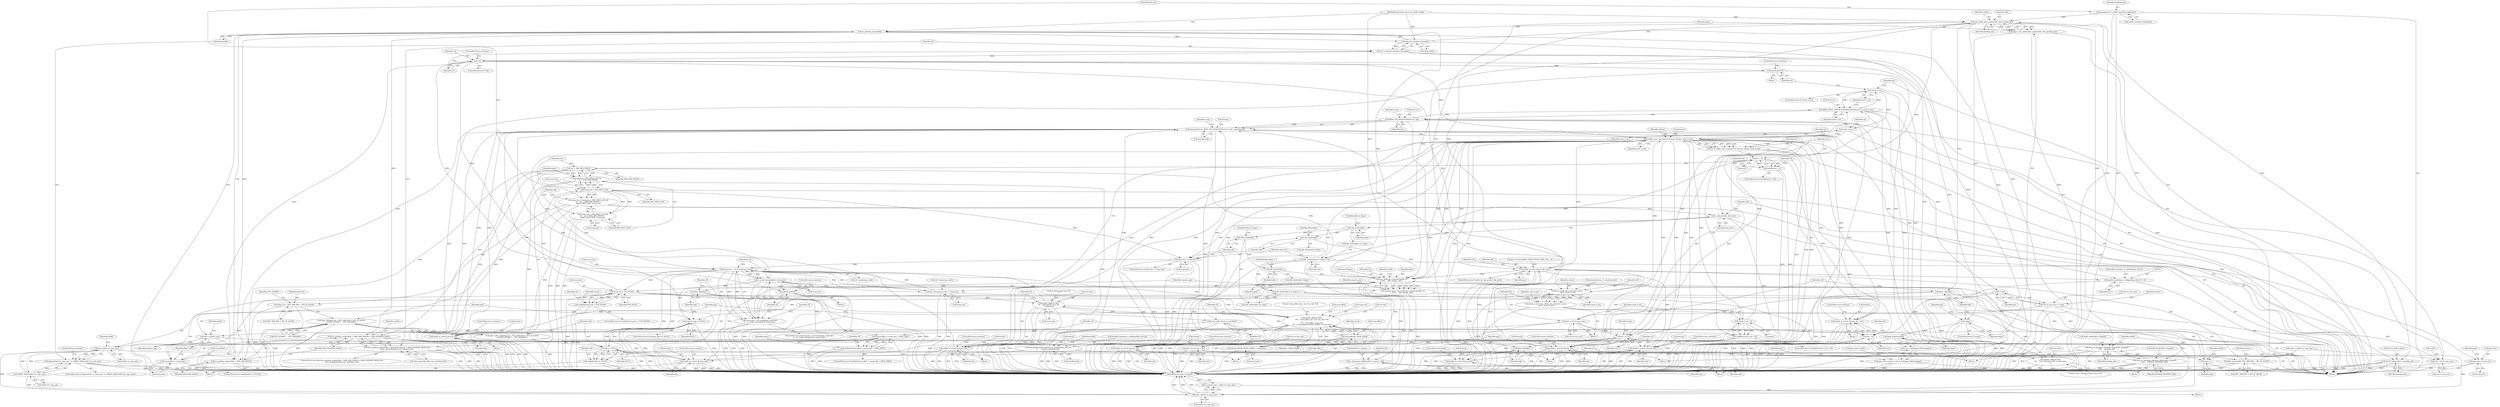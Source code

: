 digraph "1_linux_48856286b64e4b66ec62b94e504d0b29c1ade664_3@array" {
"1000346" [label="(Call,pending_idx = netbk->pending_ring[index])"];
"1000436" [label="(Call,xen_netbk_alloc_page(netbk, skb, pending_idx))"];
"1000122" [label="(Call,nr_pending_reqs(netbk))"];
"1000120" [label="(Call,(nr_pending_reqs(netbk) + MAX_SKB_FRAGS) < MAX_PENDING_REQS)"];
"1000119" [label="(Call,((nr_pending_reqs(netbk) + MAX_SKB_FRAGS) < MAX_PENDING_REQS) &&\n\t\t!list_empty(&netbk->net_schedule_list))"];
"1000121" [label="(Call,nr_pending_reqs(netbk) + MAX_SKB_FRAGS)"];
"1000145" [label="(Call,poll_net_schedule_list(netbk))"];
"1000143" [label="(Call,vif = poll_net_schedule_list(netbk))"];
"1000148" [label="(Call,!vif)"];
"1000161" [label="(Call,xenvif_put(vif))"];
"1000192" [label="(Call,tx_credit_exceeded(vif, txreq.size))"];
"1000185" [label="(Call,txreq.size > vif->remaining_credit)"];
"1000184" [label="(Call,txreq.size > vif->remaining_credit &&\n\t\t    tx_credit_exceeded(vif, txreq.size))"];
"1000201" [label="(Call,vif->remaining_credit -= txreq.size)"];
"1000282" [label="(Call,txreq.size < ETH_HLEN)"];
"1000281" [label="(Call,unlikely(txreq.size < ETH_HLEN))"];
"1000288" [label="(Call,netdev_dbg(vif->dev,\n\t\t\t\t   \"Bad packet size: %d\n\", txreq.size))"];
"1000314" [label="(Call,netdev_dbg(vif->dev,\n \t\t\t\t   \"txreq.offset: %x, size: %u, end: %lu\n\",\n \t\t\t\t   txreq.offset, txreq.size,\n \t\t\t\t   (txreq.offset&~PAGE_MASK) + txreq.size))"];
"1000304" [label="(Call,(txreq.offset + txreq.size) > PAGE_SIZE)"];
"1000303" [label="(Call,unlikely((txreq.offset + txreq.size) > PAGE_SIZE))"];
"1000305" [label="(Call,txreq.offset + txreq.size)"];
"1000326" [label="(Call,txreq.offset&~PAGE_MASK)"];
"1000325" [label="(Call,(txreq.offset&~PAGE_MASK) + txreq.size)"];
"1000386" [label="(Call,netdev_dbg(vif->dev,\n\t\t\t\t   \"Can't allocate a skb in start_xmit.\n\"))"];
"1000357" [label="(Call,txreq.size > PKT_PROT_LEN)"];
"1000353" [label="(Call,data_len = (txreq.size > PKT_PROT_LEN &&\n\t\t\t    ret < MAX_SKB_FRAGS) ?\n\t\t\tPKT_PROT_LEN : txreq.size)"];
"1000371" [label="(Call,alloc_skb(data_len + NET_SKB_PAD + NET_IP_ALIGN,\n\t\t\t\tGFP_ATOMIC | __GFP_NOWARN))"];
"1000369" [label="(Call,skb = alloc_skb(data_len + NET_SKB_PAD + NET_IP_ALIGN,\n\t\t\t\tGFP_ATOMIC | __GFP_NOWARN))"];
"1000382" [label="(Call,skb == NULL)"];
"1000381" [label="(Call,unlikely(skb == NULL))"];
"1000397" [label="(Call,skb_reserve(skb, NET_SKB_PAD + NET_IP_ALIGN))"];
"1000421" [label="(Call,netbk_set_skb_gso(vif, skb, gso))"];
"1000426" [label="(Call,kfree_skb(skb))"];
"1000428" [label="(Call,netbk_tx_err(vif, &txreq, idx))"];
"1000172" [label="(Call,memcpy(&txreq, RING_GET_REQUEST(&vif->tx, idx), sizeof(txreq)))"];
"1000249" [label="(Call,netbk_tx_err(vif, &txreq, idx))"];
"1000257" [label="(Call,netbk_count_requests(vif, &txreq, txfrags, work_to_do))"];
"1000151" [label="(Call,RING_FINAL_CHECK_FOR_REQUESTS(&vif->tx, work_to_do))"];
"1000158" [label="(Call,!work_to_do)"];
"1000208" [label="(Call,work_to_do--)"];
"1000232" [label="(Call,xen_netbk_get_extras(vif, extras,\n \t\t\t\t\t\t\t  work_to_do))"];
"1000230" [label="(Call,work_to_do = xen_netbk_get_extras(vif, extras,\n \t\t\t\t\t\t\t  work_to_do))"];
"1000245" [label="(Call,work_to_do < 0)"];
"1000244" [label="(Call,unlikely(work_to_do < 0))"];
"1000175" [label="(Call,RING_GET_REQUEST(&vif->tx, idx))"];
"1000216" [label="(Call,++idx)"];
"1000210" [label="(Call,vif->tx.req_cons = ++idx)"];
"1000164" [label="(Call,idx = vif->tx.req_cons)"];
"1000236" [label="(Call,idx = vif->tx.req_cons)"];
"1000273" [label="(Call,idx - ret)"];
"1000269" [label="(Call,netbk_tx_err(vif, &txreq, idx - ret))"];
"1000277" [label="(Call,idx += ret)"];
"1000296" [label="(Call,netbk_tx_err(vif, &txreq, idx))"];
"1000334" [label="(Call,netbk_tx_err(vif, &txreq, idx))"];
"1000391" [label="(Call,netbk_tx_err(vif, &txreq, idx))"];
"1000446" [label="(Call,netbk_tx_err(vif, &txreq, idx))"];
"1000612" [label="(Call,netbk_tx_err(vif, &txreq, idx))"];
"1000627" [label="(Call,vif->tx.req_cons = idx)"];
"1000255" [label="(Call,ret = netbk_count_requests(vif, &txreq, txfrags, work_to_do))"];
"1000265" [label="(Call,ret < 0)"];
"1000264" [label="(Call,unlikely(ret < 0))"];
"1000362" [label="(Call,ret < MAX_SKB_FRAGS)"];
"1000356" [label="(Call,txreq.size > PKT_PROT_LEN &&\n\t\t\t    ret < MAX_SKB_FRAGS)"];
"1000555" [label="(Call,skb_shinfo(skb)->nr_frags = ret)"];
"1000568" [label="(Call,skb_shinfo(skb)->nr_frags++)"];
"1000522" [label="(Call,memcpy(&netbk->pending_tx_info[pending_idx].req,\n\t\t       &txreq, sizeof(txreq)))"];
"1000535" [label="(Call,netbk->pending_tx_info[pending_idx].vif = vif)"];
"1000599" [label="(Call,xen_netbk_get_requests(netbk, vif,\n\t\t\t\t\t\t     skb, txfrags, gop))"];
"1000520" [label="(Call,gop++)"];
"1000597" [label="(Call,request_gop = xen_netbk_get_requests(netbk, vif,\n\t\t\t\t\t\t     skb, txfrags, gop))"];
"1000606" [label="(Call,request_gop == NULL)"];
"1000618" [label="(Call,gop = request_gop)"];
"1000638" [label="(Call,gop-netbk->tx_copy_ops)"];
"1000637" [label="(Call,(gop-netbk->tx_copy_ops) >= ARRAY_SIZE(netbk->tx_copy_ops))"];
"1000643" [label="(Call,ARRAY_SIZE(netbk->tx_copy_ops))"];
"1000649" [label="(Call,gop - netbk->tx_copy_ops)"];
"1000648" [label="(Return,return gop - netbk->tx_copy_ops;)"];
"1000610" [label="(Call,kfree_skb(skb))"];
"1000621" [label="(Call,__skb_queue_tail(&netbk->tx_queue, skb))"];
"1000634" [label="(Call,xen_netbk_check_rx_xenvif(vif))"];
"1000372" [label="(Call,data_len + NET_SKB_PAD + NET_IP_ALIGN)"];
"1000552" [label="(Call,__skb_put(skb, data_len))"];
"1000557" [label="(Call,skb_shinfo(skb))"];
"1000570" [label="(Call,skb_shinfo(skb))"];
"1000577" [label="(Call,skb_shinfo(skb))"];
"1000588" [label="(Call,skb_shinfo(skb))"];
"1000562" [label="(Call,data_len < txreq.size)"];
"1000355" [label="(Call,(txreq.size > PKT_PROT_LEN &&\n\t\t\t    ret < MAX_SKB_FRAGS) ?\n\t\t\tPKT_PROT_LEN : txreq.size)"];
"1000508" [label="(Call,gop->len = txreq.size)"];
"1000198" [label="(Call,xenvif_put(vif))"];
"1000434" [label="(Call,page = xen_netbk_alloc_page(netbk, skb, pending_idx))"];
"1000441" [label="(Call,!page)"];
"1000490" [label="(Call,page_address(page))"];
"1000489" [label="(Call,virt_to_mfn(page_address(page)))"];
"1000481" [label="(Call,gop->dest.u.gmfn = virt_to_mfn(page_address(page)))"];
"1000444" [label="(Call,kfree_skb(skb))"];
"1000544" [label="(Call,*((u16 *)skb->data) = pending_idx)"];
"1000573" [label="(Call,frag_set_pending_idx(&skb_shinfo(skb)->frags[0],\n\t\t\t\t\t     pending_idx))"];
"1000584" [label="(Call,frag_set_pending_idx(&skb_shinfo(skb)->frags[0],\n\t\t\t\t\t     INVALID_PENDING_IDX))"];
"1000283" [label="(Call,txreq.size)"];
"1000576" [label="(Call,skb_shinfo(skb)->frags)"];
"1000124" [label="(Identifier,MAX_SKB_FRAGS)"];
"1000438" [label="(Identifier,skb)"];
"1000385" [label="(Block,)"];
"1000388" [label="(Identifier,vif)"];
"1000275" [label="(Identifier,ret)"];
"1000491" [label="(Identifier,page)"];
"1000279" [label="(Identifier,ret)"];
"1000443" [label="(Block,)"];
"1000523" [label="(Call,&netbk->pending_tx_info[pending_idx].req)"];
"1000527" [label="(Identifier,netbk)"];
"1000645" [label="(Identifier,netbk)"];
"1000651" [label="(Call,netbk->tx_copy_ops)"];
"1000277" [label="(Call,idx += ret)"];
"1000544" [label="(Call,*((u16 *)skb->data) = pending_idx)"];
"1000573" [label="(Call,frag_set_pending_idx(&skb_shinfo(skb)->frags[0],\n\t\t\t\t\t     pending_idx))"];
"1000420" [label="(ControlStructure,if (netbk_set_skb_gso(vif, skb, gso)))"];
"1000597" [label="(Call,request_gop = xen_netbk_get_requests(netbk, vif,\n\t\t\t\t\t\t     skb, txfrags, gop))"];
"1000118" [label="(ControlStructure,while (((nr_pending_reqs(netbk) + MAX_SKB_FRAGS) < MAX_PENDING_REQS) &&\n\t\t!list_empty(&netbk->net_schedule_list)))"];
"1000367" [label="(Identifier,txreq)"];
"1000536" [label="(Call,netbk->pending_tx_info[pending_idx].vif)"];
"1000600" [label="(Identifier,netbk)"];
"1000203" [label="(Identifier,vif)"];
"1000264" [label="(Call,unlikely(ret < 0))"];
"1000399" [label="(Call,NET_SKB_PAD + NET_IP_ALIGN)"];
"1000166" [label="(Call,vif->tx.req_cons)"];
"1000386" [label="(Call,netdev_dbg(vif->dev,\n\t\t\t\t   \"Can't allocate a skb in start_xmit.\n\"))"];
"1000552" [label="(Call,__skb_put(skb, data_len))"];
"1000257" [label="(Call,netbk_count_requests(vif, &txreq, txfrags, work_to_do))"];
"1000357" [label="(Call,txreq.size > PKT_PROT_LEN)"];
"1000335" [label="(Identifier,vif)"];
"1000567" [label="(Block,)"];
"1000630" [label="(Identifier,vif)"];
"1000187" [label="(Identifier,txreq)"];
"1000250" [label="(Identifier,vif)"];
"1000604" [label="(Identifier,gop)"];
"1000369" [label="(Call,skb = alloc_skb(data_len + NET_SKB_PAD + NET_IP_ALIGN,\n\t\t\t\tGFP_ATOMIC | __GFP_NOWARN))"];
"1000442" [label="(Identifier,page)"];
"1000183" [label="(ControlStructure,if (txreq.size > vif->remaining_credit &&\n\t\t    tx_credit_exceeded(vif, txreq.size)))"];
"1000609" [label="(Block,)"];
"1000364" [label="(Identifier,MAX_SKB_FRAGS)"];
"1000201" [label="(Call,vif->remaining_credit -= txreq.size)"];
"1000302" [label="(ControlStructure,if (unlikely((txreq.offset + txreq.size) > PAGE_SIZE)))"];
"1000428" [label="(Call,netbk_tx_err(vif, &txreq, idx))"];
"1000213" [label="(Identifier,vif)"];
"1000233" [label="(Identifier,vif)"];
"1000301" [label="(ControlStructure,continue;)"];
"1000405" [label="(Identifier,extras)"];
"1000432" [label="(Identifier,idx)"];
"1000332" [label="(Identifier,txreq)"];
"1000553" [label="(Identifier,skb)"];
"1000371" [label="(Call,alloc_skb(data_len + NET_SKB_PAD + NET_IP_ALIGN,\n\t\t\t\tGFP_ATOMIC | __GFP_NOWARN))"];
"1000175" [label="(Call,RING_GET_REQUEST(&vif->tx, idx))"];
"1000298" [label="(Call,&txreq)"];
"1000362" [label="(Call,ret < MAX_SKB_FRAGS)"];
"1000180" [label="(Identifier,idx)"];
"1000624" [label="(Identifier,netbk)"];
"1000297" [label="(Identifier,vif)"];
"1000312" [label="(Identifier,PAGE_SIZE)"];
"1000450" [label="(Identifier,idx)"];
"1000456" [label="(Identifier,gop)"];
"1000132" [label="(Block,)"];
"1000268" [label="(Block,)"];
"1000325" [label="(Call,(txreq.offset&~PAGE_MASK) + txreq.size)"];
"1000434" [label="(Call,page = xen_netbk_alloc_page(netbk, skb, pending_idx))"];
"1000612" [label="(Call,netbk_tx_err(vif, &txreq, idx))"];
"1000355" [label="(Call,(txreq.size > PKT_PROT_LEN &&\n\t\t\t    ret < MAX_SKB_FRAGS) ?\n\t\t\tPKT_PROT_LEN : txreq.size)"];
"1000172" [label="(Call,memcpy(&txreq, RING_GET_REQUEST(&vif->tx, idx), sizeof(txreq)))"];
"1000426" [label="(Call,kfree_skb(skb))"];
"1000246" [label="(Identifier,work_to_do)"];
"1000322" [label="(Call,txreq.size)"];
"1000181" [label="(Call,sizeof(txreq))"];
"1000316" [label="(Identifier,vif)"];
"1000270" [label="(Identifier,vif)"];
"1000339" [label="(ControlStructure,continue;)"];
"1000185" [label="(Call,txreq.size > vif->remaining_credit)"];
"1000628" [label="(Call,vif->tx.req_cons)"];
"1000199" [label="(Identifier,vif)"];
"1000423" [label="(Identifier,skb)"];
"1000165" [label="(Identifier,idx)"];
"1000209" [label="(Identifier,work_to_do)"];
"1000560" [label="(Identifier,ret)"];
"1000361" [label="(Identifier,PKT_PROT_LEN)"];
"1000173" [label="(Call,&txreq)"];
"1000258" [label="(Identifier,vif)"];
"1000330" [label="(Identifier,~PAGE_MASK)"];
"1000520" [label="(Call,gop++)"];
"1000570" [label="(Call,skb_shinfo(skb))"];
"1000194" [label="(Call,txreq.size)"];
"1000336" [label="(Call,&txreq)"];
"1000649" [label="(Call,gop - netbk->tx_copy_ops)"];
"1000564" [label="(Call,txreq.size)"];
"1000265" [label="(Call,ret < 0)"];
"1000366" [label="(Call,txreq.size)"];
"1000517" [label="(Identifier,gop)"];
"1000592" [label="(Identifier,INVALID_PENDING_IDX)"];
"1000123" [label="(Identifier,netbk)"];
"1000568" [label="(Call,skb_shinfo(skb)->nr_frags++)"];
"1000286" [label="(Identifier,ETH_HLEN)"];
"1000152" [label="(Call,&vif->tx)"];
"1000253" [label="(Identifier,idx)"];
"1000424" [label="(Identifier,gso)"];
"1000381" [label="(Call,unlikely(skb == NULL))"];
"1000433" [label="(ControlStructure,continue;)"];
"1000119" [label="(Call,((nr_pending_reqs(netbk) + MAX_SKB_FRAGS) < MAX_PENDING_REQS) &&\n\t\t!list_empty(&netbk->net_schedule_list))"];
"1000230" [label="(Call,work_to_do = xen_netbk_get_extras(vif, extras,\n \t\t\t\t\t\t\t  work_to_do))"];
"1000429" [label="(Identifier,vif)"];
"1000439" [label="(Identifier,pending_idx)"];
"1000198" [label="(Call,xenvif_put(vif))"];
"1000120" [label="(Call,(nr_pending_reqs(netbk) + MAX_SKB_FRAGS) < MAX_PENDING_REQS)"];
"1000261" [label="(Identifier,txfrags)"];
"1000159" [label="(Identifier,work_to_do)"];
"1000162" [label="(Identifier,vif)"];
"1000595" [label="(Identifier,netbk)"];
"1000327" [label="(Call,txreq.offset)"];
"1000217" [label="(Identifier,idx)"];
"1000157" [label="(ControlStructure,if (!work_to_do))"];
"1000392" [label="(Identifier,vif)"];
"1000554" [label="(Identifier,data_len)"];
"1000341" [label="(Identifier,index)"];
"1000144" [label="(Identifier,vif)"];
"1000229" [label="(Block,)"];
"1000588" [label="(Call,skb_shinfo(skb))"];
"1000259" [label="(Call,&txreq)"];
"1000577" [label="(Call,skb_shinfo(skb))"];
"1000571" [label="(Identifier,skb)"];
"1000189" [label="(Call,vif->remaining_credit)"];
"1000555" [label="(Call,skb_shinfo(skb)->nr_frags = ret)"];
"1000107" [label="(MethodParameterIn,struct xen_netbk *netbk)"];
"1000382" [label="(Call,skb == NULL)"];
"1000384" [label="(Identifier,NULL)"];
"1000579" [label="(FieldIdentifier,frags)"];
"1000387" [label="(Call,vif->dev)"];
"1000235" [label="(Identifier,work_to_do)"];
"1000306" [label="(Call,txreq.offset)"];
"1000326" [label="(Call,txreq.offset&~PAGE_MASK)"];
"1000446" [label="(Call,netbk_tx_err(vif, &txreq, idx))"];
"1000245" [label="(Call,work_to_do < 0)"];
"1000282" [label="(Call,txreq.size < ETH_HLEN)"];
"1000437" [label="(Identifier,netbk)"];
"1000284" [label="(Identifier,txreq)"];
"1000148" [label="(Call,!vif)"];
"1000635" [label="(Identifier,vif)"];
"1000300" [label="(Identifier,idx)"];
"1000287" [label="(Block,)"];
"1000303" [label="(Call,unlikely((txreq.offset + txreq.size) > PAGE_SIZE))"];
"1000232" [label="(Call,xen_netbk_get_extras(vif, extras,\n \t\t\t\t\t\t\t  work_to_do))"];
"1000412" [label="(Call,gso = &extras[XEN_NETIF_EXTRA_TYPE_GSO - 1])"];
"1000154" [label="(Identifier,vif)"];
"1000543" [label="(Identifier,vif)"];
"1000396" [label="(ControlStructure,break;)"];
"1000561" [label="(ControlStructure,if (data_len < txreq.size))"];
"1000334" [label="(Call,netbk_tx_err(vif, &txreq, idx))"];
"1000305" [label="(Call,txreq.offset + txreq.size)"];
"1000216" [label="(Call,++idx)"];
"1000427" [label="(Identifier,skb)"];
"1000393" [label="(Call,&txreq)"];
"1000444" [label="(Call,kfree_skb(skb))"];
"1000448" [label="(Call,&txreq)"];
"1000451" [label="(ControlStructure,continue;)"];
"1000634" [label="(Call,xen_netbk_check_rx_xenvif(vif))"];
"1000643" [label="(Call,ARRAY_SIZE(netbk->tx_copy_ops))"];
"1000151" [label="(Call,RING_FINAL_CHECK_FOR_REQUESTS(&vif->tx, work_to_do))"];
"1000263" [label="(ControlStructure,if (unlikely(ret < 0)))"];
"1000143" [label="(Call,vif = poll_net_schedule_list(netbk))"];
"1000161" [label="(Call,xenvif_put(vif))"];
"1000267" [label="(Literal,0)"];
"1000613" [label="(Identifier,vif)"];
"1000440" [label="(ControlStructure,if (!page))"];
"1000254" [label="(ControlStructure,continue;)"];
"1000636" [label="(ControlStructure,if ((gop-netbk->tx_copy_ops) >= ARRAY_SIZE(netbk->tx_copy_ops)))"];
"1000441" [label="(Call,!page)"];
"1000535" [label="(Call,netbk->pending_tx_info[pending_idx].vif = vif)"];
"1000585" [label="(Call,&skb_shinfo(skb)->frags[0])"];
"1000626" [label="(Identifier,skb)"];
"1000200" [label="(ControlStructure,continue;)"];
"1000186" [label="(Call,txreq.size)"];
"1000184" [label="(Call,txreq.size > vif->remaining_credit &&\n\t\t    tx_credit_exceeded(vif, txreq.size))"];
"1000627" [label="(Call,vif->tx.req_cons = idx)"];
"1000309" [label="(Call,txreq.size)"];
"1000435" [label="(Identifier,page)"];
"1000383" [label="(Identifier,skb)"];
"1000558" [label="(Identifier,skb)"];
"1000314" [label="(Call,netdev_dbg(vif->dev,\n \t\t\t\t   \"txreq.offset: %x, size: %u, end: %lu\n\",\n \t\t\t\t   txreq.offset, txreq.size,\n \t\t\t\t   (txreq.offset&~PAGE_MASK) + txreq.size))"];
"1000583" [label="(Block,)"];
"1000380" [label="(ControlStructure,if (unlikely(skb == NULL)))"];
"1000569" [label="(Call,skb_shinfo(skb)->nr_frags)"];
"1000638" [label="(Call,gop-netbk->tx_copy_ops)"];
"1000557" [label="(Call,skb_shinfo(skb))"];
"1000447" [label="(Identifier,vif)"];
"1000521" [label="(Identifier,gop)"];
"1000292" [label="(Literal,\"Bad packet size: %d\n\")"];
"1000377" [label="(Call,GFP_ATOMIC | __GFP_NOWARN)"];
"1000110" [label="(Call,*gop = netbk->tx_copy_ops)"];
"1000647" [label="(ControlStructure,break;)"];
"1000269" [label="(Call,netbk_tx_err(vif, &txreq, idx - ret))"];
"1000315" [label="(Call,vif->dev)"];
"1000606" [label="(Call,request_gop == NULL)"];
"1000211" [label="(Call,vif->tx.req_cons)"];
"1000234" [label="(Identifier,extras)"];
"1000266" [label="(Identifier,ret)"];
"1000531" [label="(Call,&txreq)"];
"1000108" [label="(Block,)"];
"1000197" [label="(Block,)"];
"1000126" [label="(Call,!list_empty(&netbk->net_schedule_list))"];
"1000620" [label="(Identifier,request_gop)"];
"1000248" [label="(Block,)"];
"1000587" [label="(Call,skb_shinfo(skb)->frags)"];
"1000374" [label="(Call,NET_SKB_PAD + NET_IP_ALIGN)"];
"1000318" [label="(Literal,\"txreq.offset: %x, size: %u, end: %lu\n\")"];
"1000363" [label="(Identifier,ret)"];
"1000244" [label="(Call,unlikely(work_to_do < 0))"];
"1000176" [label="(Call,&vif->tx)"];
"1000614" [label="(Call,&txreq)"];
"1000146" [label="(Identifier,netbk)"];
"1000121" [label="(Call,nr_pending_reqs(netbk) + MAX_SKB_FRAGS)"];
"1000650" [label="(Identifier,gop)"];
"1000290" [label="(Identifier,vif)"];
"1000619" [label="(Identifier,gop)"];
"1000639" [label="(Identifier,gop)"];
"1000490" [label="(Call,page_address(page))"];
"1000654" [label="(MethodReturn,static unsigned)"];
"1000522" [label="(Call,memcpy(&netbk->pending_tx_info[pending_idx].req,\n\t\t       &txreq, sizeof(txreq)))"];
"1000346" [label="(Call,pending_idx = netbk->pending_ring[index])"];
"1000158" [label="(Call,!work_to_do)"];
"1000607" [label="(Identifier,request_gop)"];
"1000271" [label="(Call,&txreq)"];
"1000149" [label="(Identifier,vif)"];
"1000163" [label="(ControlStructure,continue;)"];
"1000238" [label="(Call,vif->tx.req_cons)"];
"1000539" [label="(Identifier,netbk)"];
"1000293" [label="(Call,txreq.size)"];
"1000445" [label="(Identifier,skb)"];
"1000304" [label="(Call,(txreq.offset + txreq.size) > PAGE_SIZE)"];
"1000545" [label="(Call,*((u16 *)skb->data))"];
"1000633" [label="(Identifier,idx)"];
"1000122" [label="(Call,nr_pending_reqs(netbk))"];
"1000617" [label="(ControlStructure,continue;)"];
"1000365" [label="(Identifier,PKT_PROT_LEN)"];
"1000572" [label="(FieldIdentifier,nr_frags)"];
"1000495" [label="(Identifier,gop)"];
"1000574" [label="(Call,&skb_shinfo(skb)->frags[0])"];
"1000147" [label="(ControlStructure,if (!vif))"];
"1000562" [label="(Call,data_len < txreq.size)"];
"1000563" [label="(Identifier,data_len)"];
"1000193" [label="(Identifier,vif)"];
"1000602" [label="(Identifier,skb)"];
"1000590" [label="(FieldIdentifier,frags)"];
"1000512" [label="(Call,txreq.size)"];
"1000276" [label="(ControlStructure,continue;)"];
"1000391" [label="(Call,netbk_tx_err(vif, &txreq, idx))"];
"1000347" [label="(Identifier,pending_idx)"];
"1000262" [label="(Identifier,work_to_do)"];
"1000603" [label="(Identifier,txfrags)"];
"1000605" [label="(ControlStructure,if (request_gop == NULL))"];
"1000255" [label="(Call,ret = netbk_count_requests(vif, &txreq, txfrags, work_to_do))"];
"1000288" [label="(Call,netdev_dbg(vif->dev,\n\t\t\t\t   \"Bad packet size: %d\n\", txreq.size))"];
"1000338" [label="(Identifier,idx)"];
"1000610" [label="(Call,kfree_skb(skb))"];
"1000192" [label="(Call,tx_credit_exceeded(vif, txreq.size))"];
"1000289" [label="(Call,vif->dev)"];
"1000156" [label="(Identifier,work_to_do)"];
"1000599" [label="(Call,xen_netbk_get_requests(netbk, vif,\n\t\t\t\t\t\t     skb, txfrags, gop))"];
"1000280" [label="(ControlStructure,if (unlikely(txreq.size < ETH_HLEN)))"];
"1000598" [label="(Identifier,request_gop)"];
"1000378" [label="(Identifier,GFP_ATOMIC)"];
"1000348" [label="(Call,netbk->pending_ring[index])"];
"1000372" [label="(Call,data_len + NET_SKB_PAD + NET_IP_ALIGN)"];
"1000644" [label="(Call,netbk->tx_copy_ops)"];
"1000589" [label="(Identifier,skb)"];
"1000150" [label="(ControlStructure,continue;)"];
"1000584" [label="(Call,frag_set_pending_idx(&skb_shinfo(skb)->frags[0],\n\t\t\t\t\t     INVALID_PENDING_IDX))"];
"1000436" [label="(Call,xen_netbk_alloc_page(netbk, skb, pending_idx))"];
"1000313" [label="(Block,)"];
"1000218" [label="(Call,memset(extras, 0, sizeof(extras)))"];
"1000608" [label="(Identifier,NULL)"];
"1000210" [label="(Call,vif->tx.req_cons = ++idx)"];
"1000509" [label="(Call,gop->len)"];
"1000390" [label="(Literal,\"Can't allocate a skb in start_xmit.\n\")"];
"1000581" [label="(Identifier,pending_idx)"];
"1000296" [label="(Call,netbk_tx_err(vif, &txreq, idx))"];
"1000125" [label="(Identifier,MAX_PENDING_REQS)"];
"1000648" [label="(Return,return gop - netbk->tx_copy_ops;)"];
"1000247" [label="(Literal,0)"];
"1000354" [label="(Identifier,data_len)"];
"1000182" [label="(Identifier,txreq)"];
"1000164" [label="(Call,idx = vif->tx.req_cons)"];
"1000578" [label="(Identifier,skb)"];
"1000640" [label="(Call,netbk->tx_copy_ops)"];
"1000622" [label="(Call,&netbk->tx_queue)"];
"1000489" [label="(Call,virt_to_mfn(page_address(page)))"];
"1000508" [label="(Call,gop->len = txreq.size)"];
"1000251" [label="(Call,&txreq)"];
"1000256" [label="(Identifier,ret)"];
"1000219" [label="(Identifier,extras)"];
"1000145" [label="(Call,poll_net_schedule_list(netbk))"];
"1000171" [label="(Call,rmb())"];
"1000395" [label="(Identifier,idx)"];
"1000618" [label="(Call,gop = request_gop)"];
"1000397" [label="(Call,skb_reserve(skb, NET_SKB_PAD + NET_IP_ALIGN))"];
"1000130" [label="(Identifier,netbk)"];
"1000281" [label="(Call,unlikely(txreq.size < ETH_HLEN))"];
"1000205" [label="(Call,txreq.size)"];
"1000601" [label="(Identifier,vif)"];
"1000559" [label="(FieldIdentifier,nr_frags)"];
"1000236" [label="(Call,idx = vif->tx.req_cons)"];
"1000249" [label="(Call,netbk_tx_err(vif, &txreq, idx))"];
"1000621" [label="(Call,__skb_queue_tail(&netbk->tx_queue, skb))"];
"1000611" [label="(Identifier,skb)"];
"1000370" [label="(Identifier,skb)"];
"1000273" [label="(Call,idx - ret)"];
"1000356" [label="(Call,txreq.size > PKT_PROT_LEN &&\n\t\t\t    ret < MAX_SKB_FRAGS)"];
"1000358" [label="(Call,txreq.size)"];
"1000616" [label="(Identifier,idx)"];
"1000425" [label="(Block,)"];
"1000231" [label="(Identifier,work_to_do)"];
"1000373" [label="(Identifier,data_len)"];
"1000237" [label="(Identifier,idx)"];
"1000319" [label="(Call,txreq.offset)"];
"1000331" [label="(Call,txreq.size)"];
"1000482" [label="(Call,gop->dest.u.gmfn)"];
"1000551" [label="(Identifier,pending_idx)"];
"1000556" [label="(Call,skb_shinfo(skb)->nr_frags)"];
"1000243" [label="(ControlStructure,if (unlikely(work_to_do < 0)))"];
"1000430" [label="(Call,&txreq)"];
"1000421" [label="(Call,netbk_set_skb_gso(vif, skb, gso))"];
"1000398" [label="(Identifier,skb)"];
"1000422" [label="(Identifier,vif)"];
"1000208" [label="(Call,work_to_do--)"];
"1000278" [label="(Identifier,idx)"];
"1000160" [label="(Block,)"];
"1000307" [label="(Identifier,txreq)"];
"1000353" [label="(Call,data_len = (txreq.size > PKT_PROT_LEN &&\n\t\t\t    ret < MAX_SKB_FRAGS) ?\n\t\t\tPKT_PROT_LEN : txreq.size)"];
"1000202" [label="(Call,vif->remaining_credit)"];
"1000637" [label="(Call,(gop-netbk->tx_copy_ops) >= ARRAY_SIZE(netbk->tx_copy_ops))"];
"1000481" [label="(Call,gop->dest.u.gmfn = virt_to_mfn(page_address(page)))"];
"1000274" [label="(Identifier,idx)"];
"1000533" [label="(Call,sizeof(txreq))"];
"1000346" -> "1000132"  [label="AST: "];
"1000346" -> "1000348"  [label="CFG: "];
"1000347" -> "1000346"  [label="AST: "];
"1000348" -> "1000346"  [label="AST: "];
"1000354" -> "1000346"  [label="CFG: "];
"1000346" -> "1000654"  [label="DDG: "];
"1000346" -> "1000654"  [label="DDG: "];
"1000346" -> "1000436"  [label="DDG: "];
"1000436" -> "1000434"  [label="AST: "];
"1000436" -> "1000439"  [label="CFG: "];
"1000437" -> "1000436"  [label="AST: "];
"1000438" -> "1000436"  [label="AST: "];
"1000439" -> "1000436"  [label="AST: "];
"1000434" -> "1000436"  [label="CFG: "];
"1000436" -> "1000654"  [label="DDG: "];
"1000436" -> "1000122"  [label="DDG: "];
"1000436" -> "1000434"  [label="DDG: "];
"1000436" -> "1000434"  [label="DDG: "];
"1000436" -> "1000434"  [label="DDG: "];
"1000145" -> "1000436"  [label="DDG: "];
"1000107" -> "1000436"  [label="DDG: "];
"1000397" -> "1000436"  [label="DDG: "];
"1000421" -> "1000436"  [label="DDG: "];
"1000436" -> "1000444"  [label="DDG: "];
"1000436" -> "1000544"  [label="DDG: "];
"1000436" -> "1000552"  [label="DDG: "];
"1000436" -> "1000573"  [label="DDG: "];
"1000436" -> "1000599"  [label="DDG: "];
"1000122" -> "1000121"  [label="AST: "];
"1000122" -> "1000123"  [label="CFG: "];
"1000123" -> "1000122"  [label="AST: "];
"1000124" -> "1000122"  [label="CFG: "];
"1000122" -> "1000654"  [label="DDG: "];
"1000122" -> "1000120"  [label="DDG: "];
"1000122" -> "1000121"  [label="DDG: "];
"1000599" -> "1000122"  [label="DDG: "];
"1000145" -> "1000122"  [label="DDG: "];
"1000107" -> "1000122"  [label="DDG: "];
"1000122" -> "1000145"  [label="DDG: "];
"1000120" -> "1000119"  [label="AST: "];
"1000120" -> "1000125"  [label="CFG: "];
"1000121" -> "1000120"  [label="AST: "];
"1000125" -> "1000120"  [label="AST: "];
"1000130" -> "1000120"  [label="CFG: "];
"1000119" -> "1000120"  [label="CFG: "];
"1000120" -> "1000654"  [label="DDG: "];
"1000120" -> "1000654"  [label="DDG: "];
"1000120" -> "1000119"  [label="DDG: "];
"1000120" -> "1000119"  [label="DDG: "];
"1000362" -> "1000120"  [label="DDG: "];
"1000119" -> "1000118"  [label="AST: "];
"1000119" -> "1000126"  [label="CFG: "];
"1000126" -> "1000119"  [label="AST: "];
"1000144" -> "1000119"  [label="CFG: "];
"1000650" -> "1000119"  [label="CFG: "];
"1000119" -> "1000654"  [label="DDG: "];
"1000119" -> "1000654"  [label="DDG: "];
"1000119" -> "1000654"  [label="DDG: "];
"1000126" -> "1000119"  [label="DDG: "];
"1000121" -> "1000124"  [label="CFG: "];
"1000124" -> "1000121"  [label="AST: "];
"1000125" -> "1000121"  [label="CFG: "];
"1000121" -> "1000654"  [label="DDG: "];
"1000121" -> "1000654"  [label="DDG: "];
"1000362" -> "1000121"  [label="DDG: "];
"1000145" -> "1000143"  [label="AST: "];
"1000145" -> "1000146"  [label="CFG: "];
"1000146" -> "1000145"  [label="AST: "];
"1000143" -> "1000145"  [label="CFG: "];
"1000145" -> "1000654"  [label="DDG: "];
"1000145" -> "1000143"  [label="DDG: "];
"1000107" -> "1000145"  [label="DDG: "];
"1000143" -> "1000132"  [label="AST: "];
"1000144" -> "1000143"  [label="AST: "];
"1000149" -> "1000143"  [label="CFG: "];
"1000143" -> "1000654"  [label="DDG: "];
"1000143" -> "1000148"  [label="DDG: "];
"1000148" -> "1000147"  [label="AST: "];
"1000148" -> "1000149"  [label="CFG: "];
"1000149" -> "1000148"  [label="AST: "];
"1000150" -> "1000148"  [label="CFG: "];
"1000154" -> "1000148"  [label="CFG: "];
"1000148" -> "1000654"  [label="DDG: "];
"1000148" -> "1000654"  [label="DDG: "];
"1000148" -> "1000161"  [label="DDG: "];
"1000148" -> "1000192"  [label="DDG: "];
"1000148" -> "1000198"  [label="DDG: "];
"1000148" -> "1000232"  [label="DDG: "];
"1000148" -> "1000257"  [label="DDG: "];
"1000161" -> "1000160"  [label="AST: "];
"1000161" -> "1000162"  [label="CFG: "];
"1000162" -> "1000161"  [label="AST: "];
"1000163" -> "1000161"  [label="CFG: "];
"1000161" -> "1000654"  [label="DDG: "];
"1000161" -> "1000654"  [label="DDG: "];
"1000192" -> "1000184"  [label="AST: "];
"1000192" -> "1000194"  [label="CFG: "];
"1000193" -> "1000192"  [label="AST: "];
"1000194" -> "1000192"  [label="AST: "];
"1000184" -> "1000192"  [label="CFG: "];
"1000192" -> "1000654"  [label="DDG: "];
"1000192" -> "1000185"  [label="DDG: "];
"1000192" -> "1000184"  [label="DDG: "];
"1000192" -> "1000184"  [label="DDG: "];
"1000185" -> "1000192"  [label="DDG: "];
"1000192" -> "1000198"  [label="DDG: "];
"1000192" -> "1000201"  [label="DDG: "];
"1000192" -> "1000232"  [label="DDG: "];
"1000192" -> "1000257"  [label="DDG: "];
"1000192" -> "1000282"  [label="DDG: "];
"1000185" -> "1000184"  [label="AST: "];
"1000185" -> "1000189"  [label="CFG: "];
"1000186" -> "1000185"  [label="AST: "];
"1000189" -> "1000185"  [label="AST: "];
"1000193" -> "1000185"  [label="CFG: "];
"1000184" -> "1000185"  [label="CFG: "];
"1000185" -> "1000654"  [label="DDG: "];
"1000185" -> "1000654"  [label="DDG: "];
"1000185" -> "1000184"  [label="DDG: "];
"1000185" -> "1000184"  [label="DDG: "];
"1000288" -> "1000185"  [label="DDG: "];
"1000314" -> "1000185"  [label="DDG: "];
"1000562" -> "1000185"  [label="DDG: "];
"1000357" -> "1000185"  [label="DDG: "];
"1000201" -> "1000185"  [label="DDG: "];
"1000185" -> "1000201"  [label="DDG: "];
"1000185" -> "1000201"  [label="DDG: "];
"1000185" -> "1000282"  [label="DDG: "];
"1000184" -> "1000183"  [label="AST: "];
"1000199" -> "1000184"  [label="CFG: "];
"1000203" -> "1000184"  [label="CFG: "];
"1000184" -> "1000654"  [label="DDG: "];
"1000184" -> "1000654"  [label="DDG: "];
"1000184" -> "1000654"  [label="DDG: "];
"1000201" -> "1000132"  [label="AST: "];
"1000201" -> "1000205"  [label="CFG: "];
"1000202" -> "1000201"  [label="AST: "];
"1000205" -> "1000201"  [label="AST: "];
"1000209" -> "1000201"  [label="CFG: "];
"1000201" -> "1000654"  [label="DDG: "];
"1000201" -> "1000654"  [label="DDG: "];
"1000282" -> "1000281"  [label="AST: "];
"1000282" -> "1000286"  [label="CFG: "];
"1000283" -> "1000282"  [label="AST: "];
"1000286" -> "1000282"  [label="AST: "];
"1000281" -> "1000282"  [label="CFG: "];
"1000282" -> "1000654"  [label="DDG: "];
"1000282" -> "1000281"  [label="DDG: "];
"1000282" -> "1000281"  [label="DDG: "];
"1000282" -> "1000288"  [label="DDG: "];
"1000282" -> "1000304"  [label="DDG: "];
"1000282" -> "1000305"  [label="DDG: "];
"1000282" -> "1000314"  [label="DDG: "];
"1000282" -> "1000325"  [label="DDG: "];
"1000282" -> "1000357"  [label="DDG: "];
"1000281" -> "1000280"  [label="AST: "];
"1000290" -> "1000281"  [label="CFG: "];
"1000307" -> "1000281"  [label="CFG: "];
"1000281" -> "1000654"  [label="DDG: "];
"1000281" -> "1000654"  [label="DDG: "];
"1000288" -> "1000287"  [label="AST: "];
"1000288" -> "1000293"  [label="CFG: "];
"1000289" -> "1000288"  [label="AST: "];
"1000292" -> "1000288"  [label="AST: "];
"1000293" -> "1000288"  [label="AST: "];
"1000297" -> "1000288"  [label="CFG: "];
"1000288" -> "1000654"  [label="DDG: "];
"1000288" -> "1000654"  [label="DDG: "];
"1000288" -> "1000654"  [label="DDG: "];
"1000314" -> "1000288"  [label="DDG: "];
"1000288" -> "1000314"  [label="DDG: "];
"1000288" -> "1000386"  [label="DDG: "];
"1000314" -> "1000313"  [label="AST: "];
"1000314" -> "1000325"  [label="CFG: "];
"1000315" -> "1000314"  [label="AST: "];
"1000318" -> "1000314"  [label="AST: "];
"1000319" -> "1000314"  [label="AST: "];
"1000322" -> "1000314"  [label="AST: "];
"1000325" -> "1000314"  [label="AST: "];
"1000335" -> "1000314"  [label="CFG: "];
"1000314" -> "1000654"  [label="DDG: "];
"1000314" -> "1000654"  [label="DDG: "];
"1000314" -> "1000654"  [label="DDG: "];
"1000314" -> "1000654"  [label="DDG: "];
"1000314" -> "1000654"  [label="DDG: "];
"1000314" -> "1000304"  [label="DDG: "];
"1000314" -> "1000305"  [label="DDG: "];
"1000326" -> "1000314"  [label="DDG: "];
"1000326" -> "1000314"  [label="DDG: "];
"1000314" -> "1000326"  [label="DDG: "];
"1000314" -> "1000386"  [label="DDG: "];
"1000304" -> "1000303"  [label="AST: "];
"1000304" -> "1000312"  [label="CFG: "];
"1000305" -> "1000304"  [label="AST: "];
"1000312" -> "1000304"  [label="AST: "];
"1000303" -> "1000304"  [label="CFG: "];
"1000304" -> "1000654"  [label="DDG: "];
"1000304" -> "1000654"  [label="DDG: "];
"1000304" -> "1000303"  [label="DDG: "];
"1000304" -> "1000303"  [label="DDG: "];
"1000303" -> "1000302"  [label="AST: "];
"1000316" -> "1000303"  [label="CFG: "];
"1000341" -> "1000303"  [label="CFG: "];
"1000303" -> "1000654"  [label="DDG: "];
"1000303" -> "1000654"  [label="DDG: "];
"1000305" -> "1000309"  [label="CFG: "];
"1000306" -> "1000305"  [label="AST: "];
"1000309" -> "1000305"  [label="AST: "];
"1000312" -> "1000305"  [label="CFG: "];
"1000305" -> "1000654"  [label="DDG: "];
"1000326" -> "1000325"  [label="AST: "];
"1000326" -> "1000330"  [label="CFG: "];
"1000327" -> "1000326"  [label="AST: "];
"1000330" -> "1000326"  [label="AST: "];
"1000332" -> "1000326"  [label="CFG: "];
"1000326" -> "1000654"  [label="DDG: "];
"1000326" -> "1000325"  [label="DDG: "];
"1000326" -> "1000325"  [label="DDG: "];
"1000325" -> "1000331"  [label="CFG: "];
"1000331" -> "1000325"  [label="AST: "];
"1000325" -> "1000654"  [label="DDG: "];
"1000386" -> "1000385"  [label="AST: "];
"1000386" -> "1000390"  [label="CFG: "];
"1000387" -> "1000386"  [label="AST: "];
"1000390" -> "1000386"  [label="AST: "];
"1000392" -> "1000386"  [label="CFG: "];
"1000386" -> "1000654"  [label="DDG: "];
"1000386" -> "1000654"  [label="DDG: "];
"1000357" -> "1000356"  [label="AST: "];
"1000357" -> "1000361"  [label="CFG: "];
"1000358" -> "1000357"  [label="AST: "];
"1000361" -> "1000357"  [label="AST: "];
"1000363" -> "1000357"  [label="CFG: "];
"1000356" -> "1000357"  [label="CFG: "];
"1000357" -> "1000353"  [label="DDG: "];
"1000357" -> "1000353"  [label="DDG: "];
"1000357" -> "1000356"  [label="DDG: "];
"1000357" -> "1000356"  [label="DDG: "];
"1000357" -> "1000355"  [label="DDG: "];
"1000357" -> "1000355"  [label="DDG: "];
"1000357" -> "1000508"  [label="DDG: "];
"1000357" -> "1000562"  [label="DDG: "];
"1000353" -> "1000132"  [label="AST: "];
"1000353" -> "1000355"  [label="CFG: "];
"1000354" -> "1000353"  [label="AST: "];
"1000355" -> "1000353"  [label="AST: "];
"1000370" -> "1000353"  [label="CFG: "];
"1000353" -> "1000654"  [label="DDG: "];
"1000353" -> "1000371"  [label="DDG: "];
"1000353" -> "1000372"  [label="DDG: "];
"1000353" -> "1000552"  [label="DDG: "];
"1000371" -> "1000369"  [label="AST: "];
"1000371" -> "1000377"  [label="CFG: "];
"1000372" -> "1000371"  [label="AST: "];
"1000377" -> "1000371"  [label="AST: "];
"1000369" -> "1000371"  [label="CFG: "];
"1000371" -> "1000654"  [label="DDG: "];
"1000371" -> "1000654"  [label="DDG: "];
"1000371" -> "1000369"  [label="DDG: "];
"1000371" -> "1000369"  [label="DDG: "];
"1000377" -> "1000371"  [label="DDG: "];
"1000377" -> "1000371"  [label="DDG: "];
"1000369" -> "1000132"  [label="AST: "];
"1000370" -> "1000369"  [label="AST: "];
"1000383" -> "1000369"  [label="CFG: "];
"1000369" -> "1000654"  [label="DDG: "];
"1000369" -> "1000382"  [label="DDG: "];
"1000382" -> "1000381"  [label="AST: "];
"1000382" -> "1000384"  [label="CFG: "];
"1000383" -> "1000382"  [label="AST: "];
"1000384" -> "1000382"  [label="AST: "];
"1000381" -> "1000382"  [label="CFG: "];
"1000382" -> "1000654"  [label="DDG: "];
"1000382" -> "1000654"  [label="DDG: "];
"1000382" -> "1000381"  [label="DDG: "];
"1000382" -> "1000381"  [label="DDG: "];
"1000606" -> "1000382"  [label="DDG: "];
"1000382" -> "1000397"  [label="DDG: "];
"1000382" -> "1000606"  [label="DDG: "];
"1000381" -> "1000380"  [label="AST: "];
"1000388" -> "1000381"  [label="CFG: "];
"1000398" -> "1000381"  [label="CFG: "];
"1000381" -> "1000654"  [label="DDG: "];
"1000381" -> "1000654"  [label="DDG: "];
"1000397" -> "1000132"  [label="AST: "];
"1000397" -> "1000399"  [label="CFG: "];
"1000398" -> "1000397"  [label="AST: "];
"1000399" -> "1000397"  [label="AST: "];
"1000405" -> "1000397"  [label="CFG: "];
"1000397" -> "1000654"  [label="DDG: "];
"1000397" -> "1000654"  [label="DDG: "];
"1000397" -> "1000421"  [label="DDG: "];
"1000421" -> "1000420"  [label="AST: "];
"1000421" -> "1000424"  [label="CFG: "];
"1000422" -> "1000421"  [label="AST: "];
"1000423" -> "1000421"  [label="AST: "];
"1000424" -> "1000421"  [label="AST: "];
"1000427" -> "1000421"  [label="CFG: "];
"1000435" -> "1000421"  [label="CFG: "];
"1000421" -> "1000654"  [label="DDG: "];
"1000421" -> "1000654"  [label="DDG: "];
"1000257" -> "1000421"  [label="DDG: "];
"1000412" -> "1000421"  [label="DDG: "];
"1000421" -> "1000426"  [label="DDG: "];
"1000421" -> "1000428"  [label="DDG: "];
"1000421" -> "1000446"  [label="DDG: "];
"1000421" -> "1000535"  [label="DDG: "];
"1000421" -> "1000599"  [label="DDG: "];
"1000426" -> "1000425"  [label="AST: "];
"1000426" -> "1000427"  [label="CFG: "];
"1000427" -> "1000426"  [label="AST: "];
"1000429" -> "1000426"  [label="CFG: "];
"1000426" -> "1000654"  [label="DDG: "];
"1000426" -> "1000654"  [label="DDG: "];
"1000428" -> "1000425"  [label="AST: "];
"1000428" -> "1000432"  [label="CFG: "];
"1000429" -> "1000428"  [label="AST: "];
"1000430" -> "1000428"  [label="AST: "];
"1000432" -> "1000428"  [label="AST: "];
"1000433" -> "1000428"  [label="CFG: "];
"1000428" -> "1000654"  [label="DDG: "];
"1000428" -> "1000654"  [label="DDG: "];
"1000428" -> "1000654"  [label="DDG: "];
"1000428" -> "1000654"  [label="DDG: "];
"1000428" -> "1000172"  [label="DDG: "];
"1000257" -> "1000428"  [label="DDG: "];
"1000277" -> "1000428"  [label="DDG: "];
"1000172" -> "1000132"  [label="AST: "];
"1000172" -> "1000181"  [label="CFG: "];
"1000173" -> "1000172"  [label="AST: "];
"1000175" -> "1000172"  [label="AST: "];
"1000181" -> "1000172"  [label="AST: "];
"1000187" -> "1000172"  [label="CFG: "];
"1000172" -> "1000654"  [label="DDG: "];
"1000172" -> "1000654"  [label="DDG: "];
"1000172" -> "1000654"  [label="DDG: "];
"1000612" -> "1000172"  [label="DDG: "];
"1000296" -> "1000172"  [label="DDG: "];
"1000522" -> "1000172"  [label="DDG: "];
"1000446" -> "1000172"  [label="DDG: "];
"1000269" -> "1000172"  [label="DDG: "];
"1000249" -> "1000172"  [label="DDG: "];
"1000334" -> "1000172"  [label="DDG: "];
"1000175" -> "1000172"  [label="DDG: "];
"1000175" -> "1000172"  [label="DDG: "];
"1000172" -> "1000249"  [label="DDG: "];
"1000172" -> "1000257"  [label="DDG: "];
"1000249" -> "1000248"  [label="AST: "];
"1000249" -> "1000253"  [label="CFG: "];
"1000250" -> "1000249"  [label="AST: "];
"1000251" -> "1000249"  [label="AST: "];
"1000253" -> "1000249"  [label="AST: "];
"1000254" -> "1000249"  [label="CFG: "];
"1000249" -> "1000654"  [label="DDG: "];
"1000249" -> "1000654"  [label="DDG: "];
"1000249" -> "1000654"  [label="DDG: "];
"1000249" -> "1000654"  [label="DDG: "];
"1000232" -> "1000249"  [label="DDG: "];
"1000236" -> "1000249"  [label="DDG: "];
"1000257" -> "1000255"  [label="AST: "];
"1000257" -> "1000262"  [label="CFG: "];
"1000258" -> "1000257"  [label="AST: "];
"1000259" -> "1000257"  [label="AST: "];
"1000261" -> "1000257"  [label="AST: "];
"1000262" -> "1000257"  [label="AST: "];
"1000255" -> "1000257"  [label="CFG: "];
"1000257" -> "1000654"  [label="DDG: "];
"1000257" -> "1000654"  [label="DDG: "];
"1000257" -> "1000151"  [label="DDG: "];
"1000257" -> "1000255"  [label="DDG: "];
"1000257" -> "1000255"  [label="DDG: "];
"1000257" -> "1000255"  [label="DDG: "];
"1000257" -> "1000255"  [label="DDG: "];
"1000232" -> "1000257"  [label="DDG: "];
"1000599" -> "1000257"  [label="DDG: "];
"1000208" -> "1000257"  [label="DDG: "];
"1000245" -> "1000257"  [label="DDG: "];
"1000257" -> "1000269"  [label="DDG: "];
"1000257" -> "1000269"  [label="DDG: "];
"1000257" -> "1000296"  [label="DDG: "];
"1000257" -> "1000296"  [label="DDG: "];
"1000257" -> "1000334"  [label="DDG: "];
"1000257" -> "1000334"  [label="DDG: "];
"1000257" -> "1000391"  [label="DDG: "];
"1000257" -> "1000391"  [label="DDG: "];
"1000257" -> "1000446"  [label="DDG: "];
"1000257" -> "1000446"  [label="DDG: "];
"1000257" -> "1000522"  [label="DDG: "];
"1000257" -> "1000535"  [label="DDG: "];
"1000257" -> "1000599"  [label="DDG: "];
"1000257" -> "1000599"  [label="DDG: "];
"1000151" -> "1000132"  [label="AST: "];
"1000151" -> "1000156"  [label="CFG: "];
"1000152" -> "1000151"  [label="AST: "];
"1000156" -> "1000151"  [label="AST: "];
"1000159" -> "1000151"  [label="CFG: "];
"1000151" -> "1000654"  [label="DDG: "];
"1000151" -> "1000654"  [label="DDG: "];
"1000175" -> "1000151"  [label="DDG: "];
"1000158" -> "1000151"  [label="DDG: "];
"1000245" -> "1000151"  [label="DDG: "];
"1000151" -> "1000158"  [label="DDG: "];
"1000151" -> "1000175"  [label="DDG: "];
"1000158" -> "1000157"  [label="AST: "];
"1000158" -> "1000159"  [label="CFG: "];
"1000159" -> "1000158"  [label="AST: "];
"1000162" -> "1000158"  [label="CFG: "];
"1000165" -> "1000158"  [label="CFG: "];
"1000158" -> "1000654"  [label="DDG: "];
"1000158" -> "1000654"  [label="DDG: "];
"1000158" -> "1000208"  [label="DDG: "];
"1000208" -> "1000132"  [label="AST: "];
"1000208" -> "1000209"  [label="CFG: "];
"1000209" -> "1000208"  [label="AST: "];
"1000213" -> "1000208"  [label="CFG: "];
"1000208" -> "1000232"  [label="DDG: "];
"1000232" -> "1000230"  [label="AST: "];
"1000232" -> "1000235"  [label="CFG: "];
"1000233" -> "1000232"  [label="AST: "];
"1000234" -> "1000232"  [label="AST: "];
"1000235" -> "1000232"  [label="AST: "];
"1000230" -> "1000232"  [label="CFG: "];
"1000232" -> "1000654"  [label="DDG: "];
"1000232" -> "1000230"  [label="DDG: "];
"1000232" -> "1000230"  [label="DDG: "];
"1000232" -> "1000230"  [label="DDG: "];
"1000218" -> "1000232"  [label="DDG: "];
"1000230" -> "1000229"  [label="AST: "];
"1000231" -> "1000230"  [label="AST: "];
"1000237" -> "1000230"  [label="CFG: "];
"1000230" -> "1000654"  [label="DDG: "];
"1000230" -> "1000245"  [label="DDG: "];
"1000245" -> "1000244"  [label="AST: "];
"1000245" -> "1000247"  [label="CFG: "];
"1000246" -> "1000245"  [label="AST: "];
"1000247" -> "1000245"  [label="AST: "];
"1000244" -> "1000245"  [label="CFG: "];
"1000245" -> "1000654"  [label="DDG: "];
"1000245" -> "1000244"  [label="DDG: "];
"1000245" -> "1000244"  [label="DDG: "];
"1000244" -> "1000243"  [label="AST: "];
"1000250" -> "1000244"  [label="CFG: "];
"1000256" -> "1000244"  [label="CFG: "];
"1000244" -> "1000654"  [label="DDG: "];
"1000244" -> "1000654"  [label="DDG: "];
"1000175" -> "1000180"  [label="CFG: "];
"1000176" -> "1000175"  [label="AST: "];
"1000180" -> "1000175"  [label="AST: "];
"1000182" -> "1000175"  [label="CFG: "];
"1000175" -> "1000654"  [label="DDG: "];
"1000175" -> "1000654"  [label="DDG: "];
"1000164" -> "1000175"  [label="DDG: "];
"1000175" -> "1000216"  [label="DDG: "];
"1000216" -> "1000210"  [label="AST: "];
"1000216" -> "1000217"  [label="CFG: "];
"1000217" -> "1000216"  [label="AST: "];
"1000210" -> "1000216"  [label="CFG: "];
"1000216" -> "1000210"  [label="DDG: "];
"1000216" -> "1000273"  [label="DDG: "];
"1000216" -> "1000277"  [label="DDG: "];
"1000210" -> "1000132"  [label="AST: "];
"1000211" -> "1000210"  [label="AST: "];
"1000219" -> "1000210"  [label="CFG: "];
"1000210" -> "1000654"  [label="DDG: "];
"1000210" -> "1000164"  [label="DDG: "];
"1000210" -> "1000236"  [label="DDG: "];
"1000164" -> "1000132"  [label="AST: "];
"1000164" -> "1000166"  [label="CFG: "];
"1000165" -> "1000164"  [label="AST: "];
"1000166" -> "1000164"  [label="AST: "];
"1000171" -> "1000164"  [label="CFG: "];
"1000164" -> "1000654"  [label="DDG: "];
"1000627" -> "1000164"  [label="DDG: "];
"1000236" -> "1000229"  [label="AST: "];
"1000236" -> "1000238"  [label="CFG: "];
"1000237" -> "1000236"  [label="AST: "];
"1000238" -> "1000236"  [label="AST: "];
"1000246" -> "1000236"  [label="CFG: "];
"1000236" -> "1000654"  [label="DDG: "];
"1000236" -> "1000273"  [label="DDG: "];
"1000236" -> "1000277"  [label="DDG: "];
"1000273" -> "1000269"  [label="AST: "];
"1000273" -> "1000275"  [label="CFG: "];
"1000274" -> "1000273"  [label="AST: "];
"1000275" -> "1000273"  [label="AST: "];
"1000269" -> "1000273"  [label="CFG: "];
"1000273" -> "1000654"  [label="DDG: "];
"1000273" -> "1000654"  [label="DDG: "];
"1000273" -> "1000269"  [label="DDG: "];
"1000273" -> "1000269"  [label="DDG: "];
"1000265" -> "1000273"  [label="DDG: "];
"1000269" -> "1000268"  [label="AST: "];
"1000270" -> "1000269"  [label="AST: "];
"1000271" -> "1000269"  [label="AST: "];
"1000276" -> "1000269"  [label="CFG: "];
"1000269" -> "1000654"  [label="DDG: "];
"1000269" -> "1000654"  [label="DDG: "];
"1000269" -> "1000654"  [label="DDG: "];
"1000269" -> "1000654"  [label="DDG: "];
"1000277" -> "1000132"  [label="AST: "];
"1000277" -> "1000279"  [label="CFG: "];
"1000278" -> "1000277"  [label="AST: "];
"1000279" -> "1000277"  [label="AST: "];
"1000284" -> "1000277"  [label="CFG: "];
"1000277" -> "1000654"  [label="DDG: "];
"1000265" -> "1000277"  [label="DDG: "];
"1000277" -> "1000296"  [label="DDG: "];
"1000277" -> "1000334"  [label="DDG: "];
"1000277" -> "1000391"  [label="DDG: "];
"1000277" -> "1000446"  [label="DDG: "];
"1000277" -> "1000612"  [label="DDG: "];
"1000277" -> "1000627"  [label="DDG: "];
"1000296" -> "1000287"  [label="AST: "];
"1000296" -> "1000300"  [label="CFG: "];
"1000297" -> "1000296"  [label="AST: "];
"1000298" -> "1000296"  [label="AST: "];
"1000300" -> "1000296"  [label="AST: "];
"1000301" -> "1000296"  [label="CFG: "];
"1000296" -> "1000654"  [label="DDG: "];
"1000296" -> "1000654"  [label="DDG: "];
"1000296" -> "1000654"  [label="DDG: "];
"1000296" -> "1000654"  [label="DDG: "];
"1000334" -> "1000313"  [label="AST: "];
"1000334" -> "1000338"  [label="CFG: "];
"1000335" -> "1000334"  [label="AST: "];
"1000336" -> "1000334"  [label="AST: "];
"1000338" -> "1000334"  [label="AST: "];
"1000339" -> "1000334"  [label="CFG: "];
"1000334" -> "1000654"  [label="DDG: "];
"1000334" -> "1000654"  [label="DDG: "];
"1000334" -> "1000654"  [label="DDG: "];
"1000334" -> "1000654"  [label="DDG: "];
"1000391" -> "1000385"  [label="AST: "];
"1000391" -> "1000395"  [label="CFG: "];
"1000392" -> "1000391"  [label="AST: "];
"1000393" -> "1000391"  [label="AST: "];
"1000395" -> "1000391"  [label="AST: "];
"1000396" -> "1000391"  [label="CFG: "];
"1000391" -> "1000654"  [label="DDG: "];
"1000391" -> "1000654"  [label="DDG: "];
"1000391" -> "1000654"  [label="DDG: "];
"1000391" -> "1000654"  [label="DDG: "];
"1000446" -> "1000443"  [label="AST: "];
"1000446" -> "1000450"  [label="CFG: "];
"1000447" -> "1000446"  [label="AST: "];
"1000448" -> "1000446"  [label="AST: "];
"1000450" -> "1000446"  [label="AST: "];
"1000451" -> "1000446"  [label="CFG: "];
"1000446" -> "1000654"  [label="DDG: "];
"1000446" -> "1000654"  [label="DDG: "];
"1000446" -> "1000654"  [label="DDG: "];
"1000446" -> "1000654"  [label="DDG: "];
"1000612" -> "1000609"  [label="AST: "];
"1000612" -> "1000616"  [label="CFG: "];
"1000613" -> "1000612"  [label="AST: "];
"1000614" -> "1000612"  [label="AST: "];
"1000616" -> "1000612"  [label="AST: "];
"1000617" -> "1000612"  [label="CFG: "];
"1000612" -> "1000654"  [label="DDG: "];
"1000612" -> "1000654"  [label="DDG: "];
"1000612" -> "1000654"  [label="DDG: "];
"1000612" -> "1000654"  [label="DDG: "];
"1000599" -> "1000612"  [label="DDG: "];
"1000522" -> "1000612"  [label="DDG: "];
"1000627" -> "1000132"  [label="AST: "];
"1000627" -> "1000633"  [label="CFG: "];
"1000628" -> "1000627"  [label="AST: "];
"1000633" -> "1000627"  [label="AST: "];
"1000635" -> "1000627"  [label="CFG: "];
"1000627" -> "1000654"  [label="DDG: "];
"1000627" -> "1000654"  [label="DDG: "];
"1000255" -> "1000132"  [label="AST: "];
"1000256" -> "1000255"  [label="AST: "];
"1000266" -> "1000255"  [label="CFG: "];
"1000255" -> "1000654"  [label="DDG: "];
"1000255" -> "1000265"  [label="DDG: "];
"1000265" -> "1000264"  [label="AST: "];
"1000265" -> "1000267"  [label="CFG: "];
"1000266" -> "1000265"  [label="AST: "];
"1000267" -> "1000265"  [label="AST: "];
"1000264" -> "1000265"  [label="CFG: "];
"1000265" -> "1000264"  [label="DDG: "];
"1000265" -> "1000264"  [label="DDG: "];
"1000265" -> "1000362"  [label="DDG: "];
"1000265" -> "1000555"  [label="DDG: "];
"1000264" -> "1000263"  [label="AST: "];
"1000270" -> "1000264"  [label="CFG: "];
"1000278" -> "1000264"  [label="CFG: "];
"1000264" -> "1000654"  [label="DDG: "];
"1000264" -> "1000654"  [label="DDG: "];
"1000362" -> "1000356"  [label="AST: "];
"1000362" -> "1000364"  [label="CFG: "];
"1000363" -> "1000362"  [label="AST: "];
"1000364" -> "1000362"  [label="AST: "];
"1000356" -> "1000362"  [label="CFG: "];
"1000362" -> "1000654"  [label="DDG: "];
"1000362" -> "1000654"  [label="DDG: "];
"1000362" -> "1000356"  [label="DDG: "];
"1000362" -> "1000356"  [label="DDG: "];
"1000362" -> "1000555"  [label="DDG: "];
"1000356" -> "1000355"  [label="AST: "];
"1000365" -> "1000356"  [label="CFG: "];
"1000367" -> "1000356"  [label="CFG: "];
"1000356" -> "1000654"  [label="DDG: "];
"1000356" -> "1000654"  [label="DDG: "];
"1000555" -> "1000132"  [label="AST: "];
"1000555" -> "1000560"  [label="CFG: "];
"1000556" -> "1000555"  [label="AST: "];
"1000560" -> "1000555"  [label="AST: "];
"1000563" -> "1000555"  [label="CFG: "];
"1000555" -> "1000654"  [label="DDG: "];
"1000555" -> "1000654"  [label="DDG: "];
"1000555" -> "1000568"  [label="DDG: "];
"1000568" -> "1000567"  [label="AST: "];
"1000568" -> "1000569"  [label="CFG: "];
"1000569" -> "1000568"  [label="AST: "];
"1000578" -> "1000568"  [label="CFG: "];
"1000568" -> "1000654"  [label="DDG: "];
"1000522" -> "1000132"  [label="AST: "];
"1000522" -> "1000533"  [label="CFG: "];
"1000523" -> "1000522"  [label="AST: "];
"1000531" -> "1000522"  [label="AST: "];
"1000533" -> "1000522"  [label="AST: "];
"1000539" -> "1000522"  [label="CFG: "];
"1000522" -> "1000654"  [label="DDG: "];
"1000522" -> "1000654"  [label="DDG: "];
"1000522" -> "1000654"  [label="DDG: "];
"1000535" -> "1000132"  [label="AST: "];
"1000535" -> "1000543"  [label="CFG: "];
"1000536" -> "1000535"  [label="AST: "];
"1000543" -> "1000535"  [label="AST: "];
"1000547" -> "1000535"  [label="CFG: "];
"1000535" -> "1000654"  [label="DDG: "];
"1000599" -> "1000597"  [label="AST: "];
"1000599" -> "1000604"  [label="CFG: "];
"1000600" -> "1000599"  [label="AST: "];
"1000601" -> "1000599"  [label="AST: "];
"1000602" -> "1000599"  [label="AST: "];
"1000603" -> "1000599"  [label="AST: "];
"1000604" -> "1000599"  [label="AST: "];
"1000597" -> "1000599"  [label="CFG: "];
"1000599" -> "1000654"  [label="DDG: "];
"1000599" -> "1000654"  [label="DDG: "];
"1000599" -> "1000520"  [label="DDG: "];
"1000599" -> "1000597"  [label="DDG: "];
"1000599" -> "1000597"  [label="DDG: "];
"1000599" -> "1000597"  [label="DDG: "];
"1000599" -> "1000597"  [label="DDG: "];
"1000599" -> "1000597"  [label="DDG: "];
"1000107" -> "1000599"  [label="DDG: "];
"1000588" -> "1000599"  [label="DDG: "];
"1000577" -> "1000599"  [label="DDG: "];
"1000520" -> "1000599"  [label="DDG: "];
"1000599" -> "1000610"  [label="DDG: "];
"1000599" -> "1000621"  [label="DDG: "];
"1000599" -> "1000634"  [label="DDG: "];
"1000599" -> "1000649"  [label="DDG: "];
"1000520" -> "1000132"  [label="AST: "];
"1000520" -> "1000521"  [label="CFG: "];
"1000521" -> "1000520"  [label="AST: "];
"1000527" -> "1000520"  [label="CFG: "];
"1000638" -> "1000520"  [label="DDG: "];
"1000110" -> "1000520"  [label="DDG: "];
"1000597" -> "1000132"  [label="AST: "];
"1000598" -> "1000597"  [label="AST: "];
"1000607" -> "1000597"  [label="CFG: "];
"1000597" -> "1000654"  [label="DDG: "];
"1000597" -> "1000606"  [label="DDG: "];
"1000606" -> "1000605"  [label="AST: "];
"1000606" -> "1000608"  [label="CFG: "];
"1000607" -> "1000606"  [label="AST: "];
"1000608" -> "1000606"  [label="AST: "];
"1000611" -> "1000606"  [label="CFG: "];
"1000619" -> "1000606"  [label="CFG: "];
"1000606" -> "1000654"  [label="DDG: "];
"1000606" -> "1000654"  [label="DDG: "];
"1000606" -> "1000654"  [label="DDG: "];
"1000606" -> "1000618"  [label="DDG: "];
"1000618" -> "1000132"  [label="AST: "];
"1000618" -> "1000620"  [label="CFG: "];
"1000619" -> "1000618"  [label="AST: "];
"1000620" -> "1000618"  [label="AST: "];
"1000624" -> "1000618"  [label="CFG: "];
"1000618" -> "1000654"  [label="DDG: "];
"1000618" -> "1000638"  [label="DDG: "];
"1000638" -> "1000637"  [label="AST: "];
"1000638" -> "1000640"  [label="CFG: "];
"1000639" -> "1000638"  [label="AST: "];
"1000640" -> "1000638"  [label="AST: "];
"1000645" -> "1000638"  [label="CFG: "];
"1000638" -> "1000637"  [label="DDG: "];
"1000638" -> "1000637"  [label="DDG: "];
"1000643" -> "1000638"  [label="DDG: "];
"1000638" -> "1000643"  [label="DDG: "];
"1000638" -> "1000649"  [label="DDG: "];
"1000637" -> "1000636"  [label="AST: "];
"1000637" -> "1000643"  [label="CFG: "];
"1000643" -> "1000637"  [label="AST: "];
"1000123" -> "1000637"  [label="CFG: "];
"1000647" -> "1000637"  [label="CFG: "];
"1000637" -> "1000654"  [label="DDG: "];
"1000637" -> "1000654"  [label="DDG: "];
"1000637" -> "1000654"  [label="DDG: "];
"1000643" -> "1000637"  [label="DDG: "];
"1000643" -> "1000644"  [label="CFG: "];
"1000644" -> "1000643"  [label="AST: "];
"1000643" -> "1000649"  [label="DDG: "];
"1000649" -> "1000648"  [label="AST: "];
"1000649" -> "1000651"  [label="CFG: "];
"1000650" -> "1000649"  [label="AST: "];
"1000651" -> "1000649"  [label="AST: "];
"1000648" -> "1000649"  [label="CFG: "];
"1000649" -> "1000654"  [label="DDG: "];
"1000649" -> "1000654"  [label="DDG: "];
"1000649" -> "1000654"  [label="DDG: "];
"1000649" -> "1000648"  [label="DDG: "];
"1000110" -> "1000649"  [label="DDG: "];
"1000648" -> "1000108"  [label="AST: "];
"1000654" -> "1000648"  [label="CFG: "];
"1000648" -> "1000654"  [label="DDG: "];
"1000610" -> "1000609"  [label="AST: "];
"1000610" -> "1000611"  [label="CFG: "];
"1000611" -> "1000610"  [label="AST: "];
"1000613" -> "1000610"  [label="CFG: "];
"1000610" -> "1000654"  [label="DDG: "];
"1000610" -> "1000654"  [label="DDG: "];
"1000621" -> "1000132"  [label="AST: "];
"1000621" -> "1000626"  [label="CFG: "];
"1000622" -> "1000621"  [label="AST: "];
"1000626" -> "1000621"  [label="AST: "];
"1000630" -> "1000621"  [label="CFG: "];
"1000621" -> "1000654"  [label="DDG: "];
"1000621" -> "1000654"  [label="DDG: "];
"1000621" -> "1000654"  [label="DDG: "];
"1000634" -> "1000132"  [label="AST: "];
"1000634" -> "1000635"  [label="CFG: "];
"1000635" -> "1000634"  [label="AST: "];
"1000639" -> "1000634"  [label="CFG: "];
"1000634" -> "1000654"  [label="DDG: "];
"1000634" -> "1000654"  [label="DDG: "];
"1000372" -> "1000374"  [label="CFG: "];
"1000373" -> "1000372"  [label="AST: "];
"1000374" -> "1000372"  [label="AST: "];
"1000378" -> "1000372"  [label="CFG: "];
"1000372" -> "1000654"  [label="DDG: "];
"1000372" -> "1000654"  [label="DDG: "];
"1000552" -> "1000132"  [label="AST: "];
"1000552" -> "1000554"  [label="CFG: "];
"1000553" -> "1000552"  [label="AST: "];
"1000554" -> "1000552"  [label="AST: "];
"1000558" -> "1000552"  [label="CFG: "];
"1000552" -> "1000654"  [label="DDG: "];
"1000552" -> "1000557"  [label="DDG: "];
"1000552" -> "1000562"  [label="DDG: "];
"1000557" -> "1000556"  [label="AST: "];
"1000557" -> "1000558"  [label="CFG: "];
"1000558" -> "1000557"  [label="AST: "];
"1000559" -> "1000557"  [label="CFG: "];
"1000557" -> "1000570"  [label="DDG: "];
"1000557" -> "1000588"  [label="DDG: "];
"1000570" -> "1000569"  [label="AST: "];
"1000570" -> "1000571"  [label="CFG: "];
"1000571" -> "1000570"  [label="AST: "];
"1000572" -> "1000570"  [label="CFG: "];
"1000570" -> "1000577"  [label="DDG: "];
"1000577" -> "1000576"  [label="AST: "];
"1000577" -> "1000578"  [label="CFG: "];
"1000578" -> "1000577"  [label="AST: "];
"1000579" -> "1000577"  [label="CFG: "];
"1000588" -> "1000587"  [label="AST: "];
"1000588" -> "1000589"  [label="CFG: "];
"1000589" -> "1000588"  [label="AST: "];
"1000590" -> "1000588"  [label="CFG: "];
"1000562" -> "1000561"  [label="AST: "];
"1000562" -> "1000564"  [label="CFG: "];
"1000563" -> "1000562"  [label="AST: "];
"1000564" -> "1000562"  [label="AST: "];
"1000571" -> "1000562"  [label="CFG: "];
"1000589" -> "1000562"  [label="CFG: "];
"1000562" -> "1000654"  [label="DDG: "];
"1000562" -> "1000654"  [label="DDG: "];
"1000562" -> "1000654"  [label="DDG: "];
"1000355" -> "1000365"  [label="CFG: "];
"1000355" -> "1000366"  [label="CFG: "];
"1000365" -> "1000355"  [label="AST: "];
"1000366" -> "1000355"  [label="AST: "];
"1000355" -> "1000654"  [label="DDG: "];
"1000355" -> "1000654"  [label="DDG: "];
"1000355" -> "1000654"  [label="DDG: "];
"1000508" -> "1000132"  [label="AST: "];
"1000508" -> "1000512"  [label="CFG: "];
"1000509" -> "1000508"  [label="AST: "];
"1000512" -> "1000508"  [label="AST: "];
"1000517" -> "1000508"  [label="CFG: "];
"1000508" -> "1000654"  [label="DDG: "];
"1000198" -> "1000197"  [label="AST: "];
"1000198" -> "1000199"  [label="CFG: "];
"1000199" -> "1000198"  [label="AST: "];
"1000200" -> "1000198"  [label="CFG: "];
"1000198" -> "1000654"  [label="DDG: "];
"1000198" -> "1000654"  [label="DDG: "];
"1000434" -> "1000132"  [label="AST: "];
"1000435" -> "1000434"  [label="AST: "];
"1000442" -> "1000434"  [label="CFG: "];
"1000434" -> "1000654"  [label="DDG: "];
"1000434" -> "1000441"  [label="DDG: "];
"1000441" -> "1000440"  [label="AST: "];
"1000441" -> "1000442"  [label="CFG: "];
"1000442" -> "1000441"  [label="AST: "];
"1000445" -> "1000441"  [label="CFG: "];
"1000456" -> "1000441"  [label="CFG: "];
"1000441" -> "1000654"  [label="DDG: "];
"1000441" -> "1000654"  [label="DDG: "];
"1000441" -> "1000490"  [label="DDG: "];
"1000490" -> "1000489"  [label="AST: "];
"1000490" -> "1000491"  [label="CFG: "];
"1000491" -> "1000490"  [label="AST: "];
"1000489" -> "1000490"  [label="CFG: "];
"1000490" -> "1000654"  [label="DDG: "];
"1000490" -> "1000489"  [label="DDG: "];
"1000489" -> "1000481"  [label="AST: "];
"1000481" -> "1000489"  [label="CFG: "];
"1000489" -> "1000654"  [label="DDG: "];
"1000489" -> "1000481"  [label="DDG: "];
"1000481" -> "1000132"  [label="AST: "];
"1000482" -> "1000481"  [label="AST: "];
"1000495" -> "1000481"  [label="CFG: "];
"1000481" -> "1000654"  [label="DDG: "];
"1000481" -> "1000654"  [label="DDG: "];
"1000444" -> "1000443"  [label="AST: "];
"1000444" -> "1000445"  [label="CFG: "];
"1000445" -> "1000444"  [label="AST: "];
"1000447" -> "1000444"  [label="CFG: "];
"1000444" -> "1000654"  [label="DDG: "];
"1000444" -> "1000654"  [label="DDG: "];
"1000544" -> "1000132"  [label="AST: "];
"1000544" -> "1000551"  [label="CFG: "];
"1000545" -> "1000544"  [label="AST: "];
"1000551" -> "1000544"  [label="AST: "];
"1000553" -> "1000544"  [label="CFG: "];
"1000544" -> "1000654"  [label="DDG: "];
"1000544" -> "1000654"  [label="DDG: "];
"1000573" -> "1000567"  [label="AST: "];
"1000573" -> "1000581"  [label="CFG: "];
"1000574" -> "1000573"  [label="AST: "];
"1000581" -> "1000573"  [label="AST: "];
"1000595" -> "1000573"  [label="CFG: "];
"1000573" -> "1000654"  [label="DDG: "];
"1000573" -> "1000654"  [label="DDG: "];
"1000573" -> "1000654"  [label="DDG: "];
"1000584" -> "1000573"  [label="DDG: "];
"1000573" -> "1000584"  [label="DDG: "];
"1000584" -> "1000583"  [label="AST: "];
"1000584" -> "1000592"  [label="CFG: "];
"1000585" -> "1000584"  [label="AST: "];
"1000592" -> "1000584"  [label="AST: "];
"1000595" -> "1000584"  [label="CFG: "];
"1000584" -> "1000654"  [label="DDG: "];
"1000584" -> "1000654"  [label="DDG: "];
"1000584" -> "1000654"  [label="DDG: "];
}
